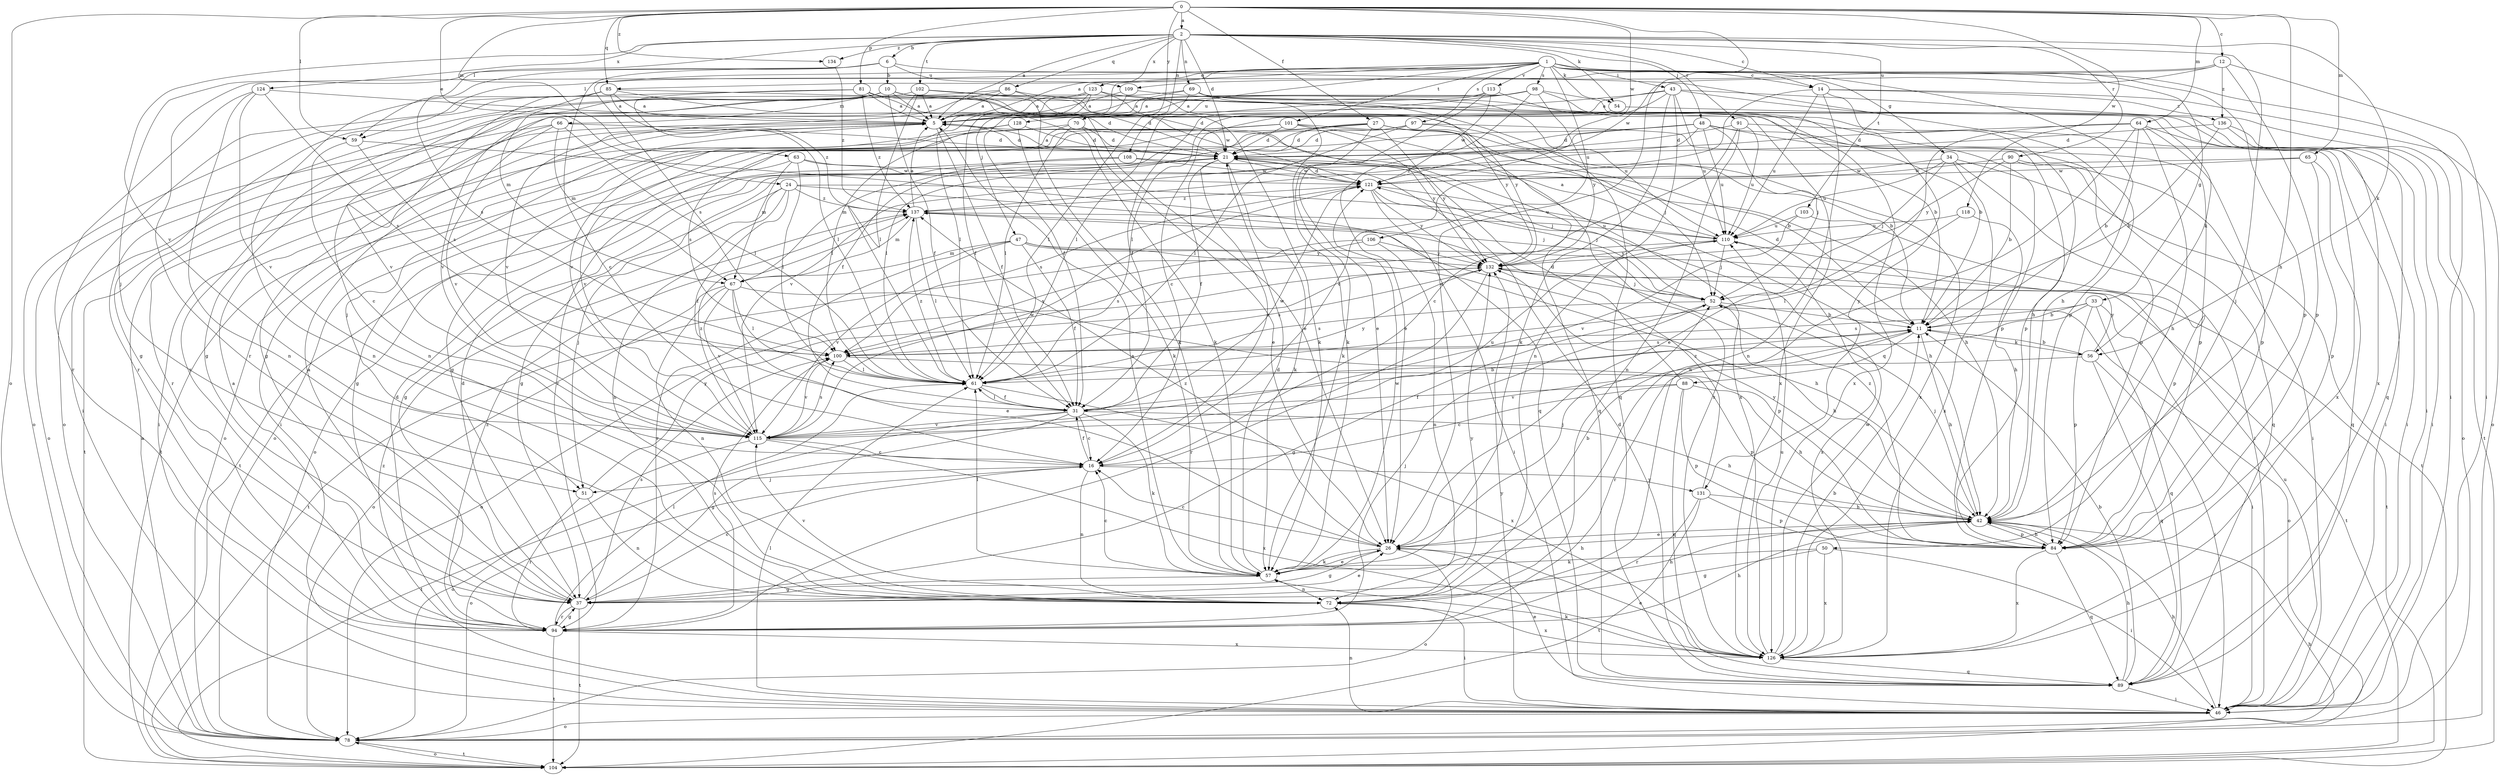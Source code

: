 strict digraph  {
0;
1;
2;
5;
6;
10;
11;
12;
14;
16;
21;
24;
26;
27;
31;
33;
34;
37;
42;
43;
46;
47;
48;
50;
51;
52;
54;
56;
57;
59;
61;
63;
64;
65;
66;
67;
69;
70;
72;
78;
81;
84;
85;
86;
88;
89;
90;
91;
94;
97;
98;
100;
101;
102;
103;
104;
106;
108;
109;
110;
113;
115;
118;
121;
123;
124;
126;
128;
131;
132;
134;
136;
137;
0 -> 2  [label=a];
0 -> 12  [label=c];
0 -> 24  [label=e];
0 -> 26  [label=e];
0 -> 27  [label=f];
0 -> 42  [label=h];
0 -> 59  [label=l];
0 -> 63  [label=m];
0 -> 64  [label=m];
0 -> 65  [label=m];
0 -> 78  [label=o];
0 -> 81  [label=p];
0 -> 85  [label=q];
0 -> 118  [label=w];
0 -> 121  [label=w];
0 -> 128  [label=y];
0 -> 134  [label=z];
1 -> 5  [label=a];
1 -> 14  [label=c];
1 -> 33  [label=g];
1 -> 34  [label=g];
1 -> 42  [label=h];
1 -> 43  [label=i];
1 -> 46  [label=i];
1 -> 47  [label=j];
1 -> 54  [label=k];
1 -> 59  [label=l];
1 -> 84  [label=p];
1 -> 85  [label=q];
1 -> 97  [label=s];
1 -> 98  [label=s];
1 -> 100  [label=s];
1 -> 101  [label=t];
1 -> 106  [label=u];
1 -> 108  [label=u];
1 -> 113  [label=v];
2 -> 5  [label=a];
2 -> 6  [label=b];
2 -> 14  [label=c];
2 -> 21  [label=d];
2 -> 48  [label=j];
2 -> 50  [label=j];
2 -> 54  [label=k];
2 -> 56  [label=k];
2 -> 59  [label=l];
2 -> 69  [label=n];
2 -> 70  [label=n];
2 -> 86  [label=q];
2 -> 90  [label=r];
2 -> 91  [label=r];
2 -> 102  [label=t];
2 -> 103  [label=t];
2 -> 115  [label=v];
2 -> 123  [label=x];
2 -> 124  [label=x];
2 -> 134  [label=z];
5 -> 21  [label=d];
5 -> 31  [label=f];
5 -> 51  [label=j];
5 -> 104  [label=t];
6 -> 10  [label=b];
6 -> 16  [label=c];
6 -> 51  [label=j];
6 -> 84  [label=p];
6 -> 100  [label=s];
6 -> 109  [label=u];
10 -> 5  [label=a];
10 -> 21  [label=d];
10 -> 26  [label=e];
10 -> 31  [label=f];
10 -> 37  [label=g];
10 -> 56  [label=k];
10 -> 66  [label=m];
10 -> 72  [label=n];
10 -> 78  [label=o];
10 -> 126  [label=x];
11 -> 21  [label=d];
11 -> 42  [label=h];
11 -> 56  [label=k];
11 -> 88  [label=q];
11 -> 94  [label=r];
11 -> 100  [label=s];
12 -> 46  [label=i];
12 -> 84  [label=p];
12 -> 94  [label=r];
12 -> 109  [label=u];
12 -> 121  [label=w];
12 -> 136  [label=z];
14 -> 16  [label=c];
14 -> 72  [label=n];
14 -> 78  [label=o];
14 -> 110  [label=u];
14 -> 131  [label=y];
14 -> 136  [label=z];
16 -> 31  [label=f];
16 -> 51  [label=j];
16 -> 72  [label=n];
16 -> 78  [label=o];
16 -> 131  [label=y];
21 -> 5  [label=a];
21 -> 16  [label=c];
21 -> 31  [label=f];
21 -> 57  [label=k];
21 -> 104  [label=t];
21 -> 121  [label=w];
24 -> 31  [label=f];
24 -> 37  [label=g];
24 -> 51  [label=j];
24 -> 52  [label=j];
24 -> 72  [label=n];
24 -> 110  [label=u];
24 -> 137  [label=z];
26 -> 11  [label=b];
26 -> 16  [label=c];
26 -> 37  [label=g];
26 -> 52  [label=j];
26 -> 57  [label=k];
26 -> 78  [label=o];
26 -> 137  [label=z];
27 -> 11  [label=b];
27 -> 21  [label=d];
27 -> 31  [label=f];
27 -> 52  [label=j];
27 -> 57  [label=k];
27 -> 61  [label=l];
27 -> 100  [label=s];
27 -> 126  [label=x];
27 -> 132  [label=y];
31 -> 11  [label=b];
31 -> 16  [label=c];
31 -> 37  [label=g];
31 -> 42  [label=h];
31 -> 57  [label=k];
31 -> 61  [label=l];
31 -> 104  [label=t];
31 -> 115  [label=v];
31 -> 121  [label=w];
33 -> 11  [label=b];
33 -> 46  [label=i];
33 -> 61  [label=l];
33 -> 84  [label=p];
33 -> 89  [label=q];
33 -> 100  [label=s];
34 -> 46  [label=i];
34 -> 52  [label=j];
34 -> 104  [label=t];
34 -> 110  [label=u];
34 -> 121  [label=w];
34 -> 126  [label=x];
37 -> 5  [label=a];
37 -> 16  [label=c];
37 -> 21  [label=d];
37 -> 26  [label=e];
37 -> 42  [label=h];
37 -> 94  [label=r];
37 -> 100  [label=s];
37 -> 104  [label=t];
42 -> 26  [label=e];
42 -> 52  [label=j];
42 -> 84  [label=p];
42 -> 132  [label=y];
43 -> 5  [label=a];
43 -> 16  [label=c];
43 -> 37  [label=g];
43 -> 46  [label=i];
43 -> 57  [label=k];
43 -> 72  [label=n];
43 -> 89  [label=q];
43 -> 110  [label=u];
46 -> 42  [label=h];
46 -> 61  [label=l];
46 -> 72  [label=n];
46 -> 78  [label=o];
46 -> 110  [label=u];
46 -> 132  [label=y];
46 -> 137  [label=z];
47 -> 31  [label=f];
47 -> 42  [label=h];
47 -> 67  [label=m];
47 -> 94  [label=r];
47 -> 104  [label=t];
47 -> 115  [label=v];
47 -> 132  [label=y];
48 -> 21  [label=d];
48 -> 52  [label=j];
48 -> 84  [label=p];
48 -> 94  [label=r];
48 -> 110  [label=u];
48 -> 115  [label=v];
48 -> 126  [label=x];
48 -> 137  [label=z];
50 -> 37  [label=g];
50 -> 46  [label=i];
50 -> 57  [label=k];
50 -> 126  [label=x];
51 -> 72  [label=n];
51 -> 94  [label=r];
51 -> 132  [label=y];
52 -> 11  [label=b];
52 -> 37  [label=g];
52 -> 42  [label=h];
52 -> 78  [label=o];
52 -> 100  [label=s];
54 -> 61  [label=l];
54 -> 126  [label=x];
56 -> 11  [label=b];
56 -> 46  [label=i];
56 -> 89  [label=q];
56 -> 115  [label=v];
56 -> 132  [label=y];
57 -> 5  [label=a];
57 -> 16  [label=c];
57 -> 21  [label=d];
57 -> 26  [label=e];
57 -> 37  [label=g];
57 -> 42  [label=h];
57 -> 61  [label=l];
57 -> 72  [label=n];
57 -> 121  [label=w];
59 -> 16  [label=c];
59 -> 89  [label=q];
59 -> 100  [label=s];
61 -> 31  [label=f];
61 -> 126  [label=x];
61 -> 132  [label=y];
61 -> 137  [label=z];
63 -> 37  [label=g];
63 -> 42  [label=h];
63 -> 61  [label=l];
63 -> 67  [label=m];
63 -> 121  [label=w];
64 -> 11  [label=b];
64 -> 21  [label=d];
64 -> 26  [label=e];
64 -> 42  [label=h];
64 -> 46  [label=i];
64 -> 72  [label=n];
64 -> 84  [label=p];
65 -> 37  [label=g];
65 -> 84  [label=p];
65 -> 89  [label=q];
65 -> 121  [label=w];
66 -> 21  [label=d];
66 -> 61  [label=l];
66 -> 67  [label=m];
66 -> 78  [label=o];
66 -> 94  [label=r];
66 -> 115  [label=v];
67 -> 26  [label=e];
67 -> 61  [label=l];
67 -> 72  [label=n];
67 -> 78  [label=o];
67 -> 84  [label=p];
67 -> 115  [label=v];
69 -> 5  [label=a];
69 -> 42  [label=h];
69 -> 57  [label=k];
69 -> 61  [label=l];
69 -> 94  [label=r];
69 -> 110  [label=u];
70 -> 21  [label=d];
70 -> 26  [label=e];
70 -> 46  [label=i];
70 -> 61  [label=l];
70 -> 78  [label=o];
70 -> 89  [label=q];
72 -> 46  [label=i];
72 -> 115  [label=v];
72 -> 126  [label=x];
72 -> 132  [label=y];
78 -> 5  [label=a];
78 -> 104  [label=t];
81 -> 5  [label=a];
81 -> 21  [label=d];
81 -> 46  [label=i];
81 -> 61  [label=l];
81 -> 121  [label=w];
81 -> 137  [label=z];
84 -> 42  [label=h];
84 -> 89  [label=q];
84 -> 126  [label=x];
84 -> 137  [label=z];
85 -> 5  [label=a];
85 -> 57  [label=k];
85 -> 67  [label=m];
85 -> 72  [label=n];
85 -> 115  [label=v];
85 -> 132  [label=y];
85 -> 137  [label=z];
86 -> 5  [label=a];
86 -> 11  [label=b];
86 -> 57  [label=k];
86 -> 94  [label=r];
86 -> 115  [label=v];
88 -> 16  [label=c];
88 -> 21  [label=d];
88 -> 31  [label=f];
88 -> 42  [label=h];
88 -> 84  [label=p];
88 -> 89  [label=q];
89 -> 11  [label=b];
89 -> 21  [label=d];
89 -> 26  [label=e];
89 -> 42  [label=h];
89 -> 46  [label=i];
90 -> 11  [label=b];
90 -> 46  [label=i];
90 -> 89  [label=q];
90 -> 121  [label=w];
90 -> 132  [label=y];
91 -> 16  [label=c];
91 -> 21  [label=d];
91 -> 46  [label=i];
91 -> 72  [label=n];
91 -> 110  [label=u];
94 -> 5  [label=a];
94 -> 21  [label=d];
94 -> 37  [label=g];
94 -> 42  [label=h];
94 -> 52  [label=j];
94 -> 61  [label=l];
94 -> 100  [label=s];
94 -> 104  [label=t];
94 -> 126  [label=x];
94 -> 137  [label=z];
97 -> 21  [label=d];
97 -> 37  [label=g];
97 -> 61  [label=l];
97 -> 84  [label=p];
97 -> 126  [label=x];
98 -> 5  [label=a];
98 -> 11  [label=b];
98 -> 26  [label=e];
98 -> 31  [label=f];
98 -> 78  [label=o];
98 -> 84  [label=p];
98 -> 132  [label=y];
100 -> 61  [label=l];
100 -> 84  [label=p];
100 -> 115  [label=v];
101 -> 11  [label=b];
101 -> 21  [label=d];
101 -> 78  [label=o];
101 -> 104  [label=t];
101 -> 115  [label=v];
101 -> 126  [label=x];
101 -> 132  [label=y];
102 -> 5  [label=a];
102 -> 37  [label=g];
102 -> 57  [label=k];
102 -> 61  [label=l];
102 -> 84  [label=p];
102 -> 115  [label=v];
102 -> 132  [label=y];
103 -> 84  [label=p];
103 -> 110  [label=u];
103 -> 115  [label=v];
104 -> 42  [label=h];
104 -> 78  [label=o];
106 -> 72  [label=n];
106 -> 100  [label=s];
106 -> 104  [label=t];
106 -> 132  [label=y];
108 -> 52  [label=j];
108 -> 67  [label=m];
108 -> 78  [label=o];
108 -> 121  [label=w];
109 -> 5  [label=a];
109 -> 31  [label=f];
109 -> 104  [label=t];
110 -> 5  [label=a];
110 -> 52  [label=j];
110 -> 100  [label=s];
110 -> 126  [label=x];
110 -> 132  [label=y];
113 -> 5  [label=a];
113 -> 26  [label=e];
113 -> 61  [label=l];
113 -> 121  [label=w];
113 -> 126  [label=x];
115 -> 16  [label=c];
115 -> 78  [label=o];
115 -> 100  [label=s];
115 -> 110  [label=u];
115 -> 121  [label=w];
115 -> 126  [label=x];
115 -> 137  [label=z];
118 -> 42  [label=h];
118 -> 61  [label=l];
118 -> 110  [label=u];
121 -> 21  [label=d];
121 -> 42  [label=h];
121 -> 46  [label=i];
121 -> 52  [label=j];
121 -> 100  [label=s];
121 -> 132  [label=y];
121 -> 137  [label=z];
123 -> 5  [label=a];
123 -> 21  [label=d];
123 -> 31  [label=f];
123 -> 61  [label=l];
123 -> 89  [label=q];
123 -> 115  [label=v];
124 -> 5  [label=a];
124 -> 72  [label=n];
124 -> 94  [label=r];
124 -> 100  [label=s];
124 -> 115  [label=v];
126 -> 11  [label=b];
126 -> 26  [label=e];
126 -> 57  [label=k];
126 -> 89  [label=q];
126 -> 110  [label=u];
126 -> 121  [label=w];
128 -> 21  [label=d];
128 -> 46  [label=i];
128 -> 57  [label=k];
128 -> 61  [label=l];
131 -> 42  [label=h];
131 -> 84  [label=p];
131 -> 94  [label=r];
131 -> 104  [label=t];
131 -> 137  [label=z];
132 -> 52  [label=j];
132 -> 78  [label=o];
132 -> 94  [label=r];
132 -> 100  [label=s];
132 -> 104  [label=t];
134 -> 137  [label=z];
136 -> 11  [label=b];
136 -> 21  [label=d];
136 -> 46  [label=i];
136 -> 78  [label=o];
137 -> 5  [label=a];
137 -> 61  [label=l];
137 -> 67  [label=m];
137 -> 110  [label=u];
}
